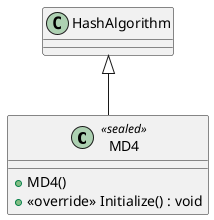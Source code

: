 @startuml
class MD4 <<sealed>> {
    + MD4()
    + <<override>> Initialize() : void
}
HashAlgorithm <|-- MD4
@enduml
